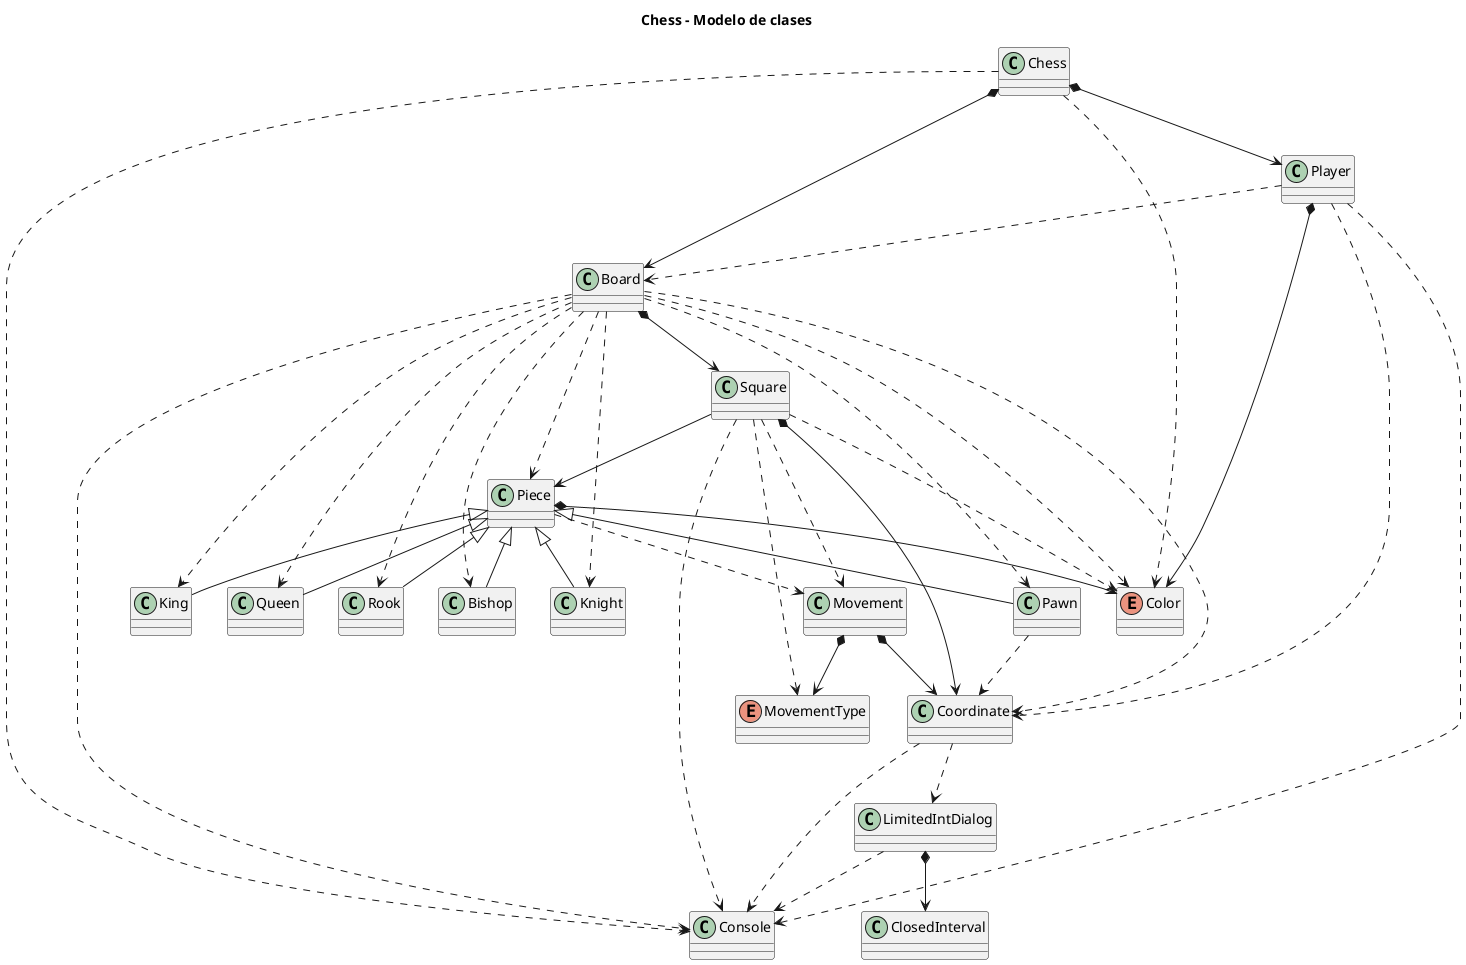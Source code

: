 @startuml

title Chess - Modelo de clases

Class Chess

Chess *--> Board
Chess *--> Player
Chess ..> Color
Chess ..> Console

Class Board

Board *--> Square
Board ..> Coordinate
Board ..> Color
Board ..> Piece
Board ..> King
Board ..> Queen
Board ..> Rook
Board ..> Bishop
Board ..> Knight
Board ..> Pawn
Board ..> Console

Class Player

Player *--> Color
Player ..> Board
Player ..> Coordinate
Player ..> Console

Class Console

Enum Color

Class Square

Square --> Piece
Square *--> Coordinate
Square ..> Color
Square ..> Console
Square ..> Movement
Square ..> MovementType

Class Coordinate

Coordinate ..> Console
Coordinate ..> LimitedIntDialog

Class Piece

Piece *--> Color
Piece ..> Movement

Class King

Piece <|-- King

Class Queen

Piece <|-- Queen

Class Rook

Piece <|-- Rook

Class Bishop

Piece <|-- Bishop

Class Knight

Piece <|-- Knight

Class Pawn

Piece <|-- Pawn
Pawn ..> Coordinate

Class Movement

Movement *--> Coordinate
Movement *--> MovementType

Enum MovementType 

Class LimitedIntDialog

LimitedIntDialog *--> ClosedInterval
LimitedIntDialog ..> Console

Class ClosedInterval

@enduml
